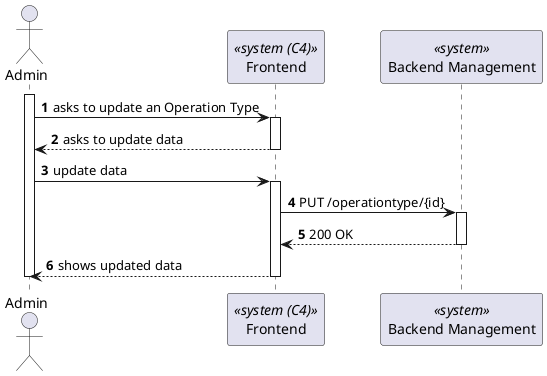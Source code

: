 @startuml

autonumber
actor Admin as "Admin"
participant Frontend as "Frontend" <<system (C4)>>
participant SYS as "Backend Management" <<system>>

activate Admin

    Admin -> Frontend : asks to update an Operation Type

    activate Frontend

        Frontend --> Admin : asks to update data

    deactivate Frontend

    Admin -> Frontend : update data

    activate Frontend
        Frontend-> SYS : PUT /operationtype/{id}
        activate SYS

            Frontend <-- SYS : 200 OK

        deactivate SYS

    Frontend --> Admin : shows updated data
    
    deactivate Frontend
deactivate Admin


@enduml